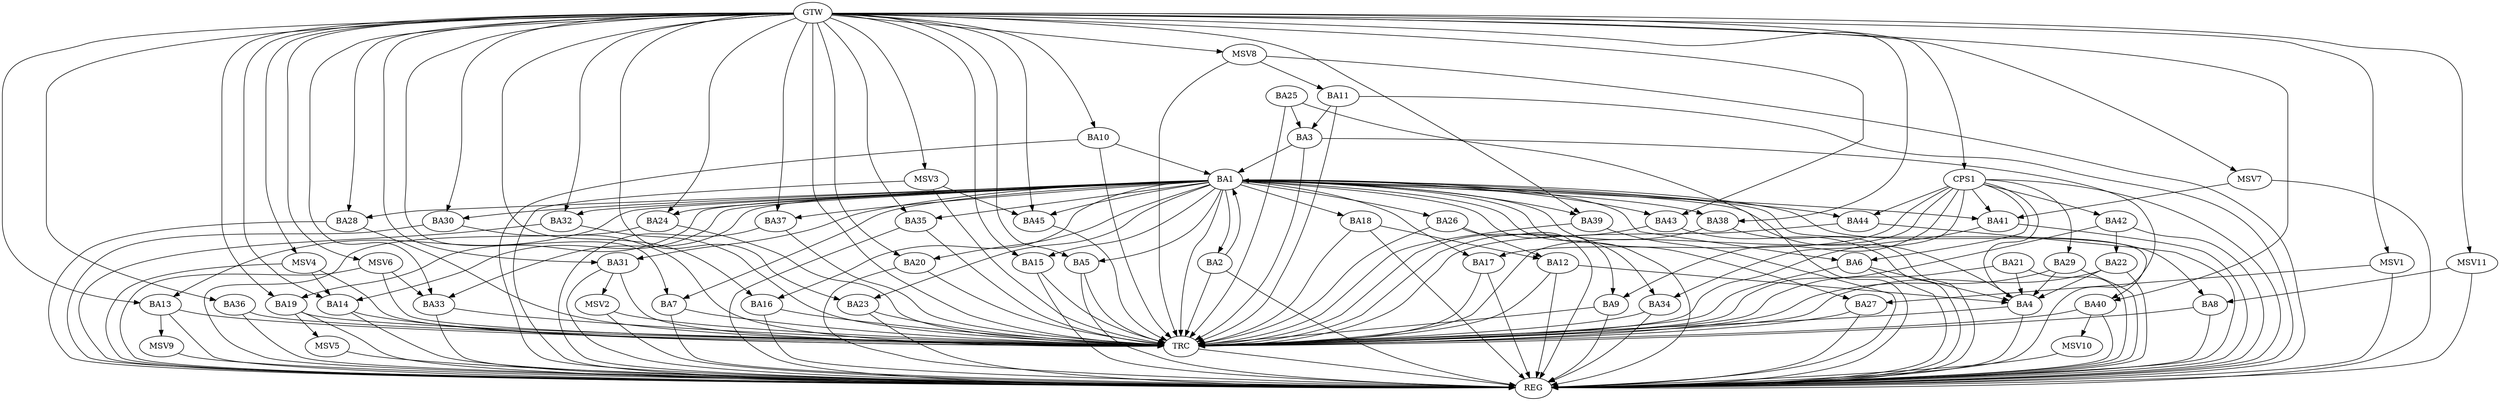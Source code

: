 strict digraph G {
  BA1 [ label="BA1" ];
  BA2 [ label="BA2" ];
  BA3 [ label="BA3" ];
  BA4 [ label="BA4" ];
  BA5 [ label="BA5" ];
  BA6 [ label="BA6" ];
  BA7 [ label="BA7" ];
  BA8 [ label="BA8" ];
  BA9 [ label="BA9" ];
  BA10 [ label="BA10" ];
  BA11 [ label="BA11" ];
  BA12 [ label="BA12" ];
  BA13 [ label="BA13" ];
  BA14 [ label="BA14" ];
  BA15 [ label="BA15" ];
  BA16 [ label="BA16" ];
  BA17 [ label="BA17" ];
  BA18 [ label="BA18" ];
  BA19 [ label="BA19" ];
  BA20 [ label="BA20" ];
  BA21 [ label="BA21" ];
  BA22 [ label="BA22" ];
  BA23 [ label="BA23" ];
  BA24 [ label="BA24" ];
  BA25 [ label="BA25" ];
  BA26 [ label="BA26" ];
  BA27 [ label="BA27" ];
  BA28 [ label="BA28" ];
  BA29 [ label="BA29" ];
  BA30 [ label="BA30" ];
  BA31 [ label="BA31" ];
  BA32 [ label="BA32" ];
  BA33 [ label="BA33" ];
  BA34 [ label="BA34" ];
  BA35 [ label="BA35" ];
  BA36 [ label="BA36" ];
  BA37 [ label="BA37" ];
  BA38 [ label="BA38" ];
  BA39 [ label="BA39" ];
  BA40 [ label="BA40" ];
  BA41 [ label="BA41" ];
  BA42 [ label="BA42" ];
  BA43 [ label="BA43" ];
  BA44 [ label="BA44" ];
  BA45 [ label="BA45" ];
  CPS1 [ label="CPS1" ];
  GTW [ label="GTW" ];
  REG [ label="REG" ];
  TRC [ label="TRC" ];
  MSV1 [ label="MSV1" ];
  MSV2 [ label="MSV2" ];
  MSV3 [ label="MSV3" ];
  MSV4 [ label="MSV4" ];
  MSV5 [ label="MSV5" ];
  MSV6 [ label="MSV6" ];
  MSV7 [ label="MSV7" ];
  MSV8 [ label="MSV8" ];
  MSV9 [ label="MSV9" ];
  MSV10 [ label="MSV10" ];
  MSV11 [ label="MSV11" ];
  BA1 -> BA2;
  BA2 -> BA1;
  BA3 -> BA1;
  BA4 -> BA1;
  BA6 -> BA4;
  BA10 -> BA1;
  BA11 -> BA3;
  BA12 -> BA4;
  BA18 -> BA12;
  BA21 -> BA4;
  BA22 -> BA4;
  BA25 -> BA3;
  BA26 -> BA12;
  BA29 -> BA4;
  BA42 -> BA22;
  CPS1 -> BA29;
  CPS1 -> BA17;
  CPS1 -> BA44;
  CPS1 -> BA42;
  CPS1 -> BA4;
  CPS1 -> BA34;
  CPS1 -> BA6;
  CPS1 -> BA41;
  CPS1 -> BA9;
  GTW -> BA5;
  GTW -> BA7;
  GTW -> BA10;
  GTW -> BA13;
  GTW -> BA14;
  GTW -> BA15;
  GTW -> BA16;
  GTW -> BA19;
  GTW -> BA20;
  GTW -> BA23;
  GTW -> BA24;
  GTW -> BA28;
  GTW -> BA30;
  GTW -> BA31;
  GTW -> BA32;
  GTW -> BA33;
  GTW -> BA35;
  GTW -> BA36;
  GTW -> BA37;
  GTW -> BA38;
  GTW -> BA39;
  GTW -> BA40;
  GTW -> BA43;
  GTW -> BA45;
  GTW -> CPS1;
  BA1 -> REG;
  BA2 -> REG;
  BA3 -> REG;
  BA4 -> REG;
  BA5 -> REG;
  BA6 -> REG;
  BA7 -> REG;
  BA8 -> REG;
  BA9 -> REG;
  BA10 -> REG;
  BA11 -> REG;
  BA12 -> REG;
  BA13 -> REG;
  BA14 -> REG;
  BA15 -> REG;
  BA16 -> REG;
  BA17 -> REG;
  BA18 -> REG;
  BA19 -> REG;
  BA20 -> REG;
  BA21 -> REG;
  BA22 -> REG;
  BA23 -> REG;
  BA24 -> REG;
  BA25 -> REG;
  BA26 -> REG;
  BA27 -> REG;
  BA28 -> REG;
  BA29 -> REG;
  BA30 -> REG;
  BA31 -> REG;
  BA32 -> REG;
  BA33 -> REG;
  BA34 -> REG;
  BA35 -> REG;
  BA36 -> REG;
  BA37 -> REG;
  BA38 -> REG;
  BA39 -> REG;
  BA40 -> REG;
  BA41 -> REG;
  BA42 -> REG;
  BA43 -> REG;
  BA44 -> REG;
  CPS1 -> REG;
  BA1 -> TRC;
  BA2 -> TRC;
  BA3 -> TRC;
  BA4 -> TRC;
  BA5 -> TRC;
  BA6 -> TRC;
  BA7 -> TRC;
  BA8 -> TRC;
  BA9 -> TRC;
  BA10 -> TRC;
  BA11 -> TRC;
  BA12 -> TRC;
  BA13 -> TRC;
  BA14 -> TRC;
  BA15 -> TRC;
  BA16 -> TRC;
  BA17 -> TRC;
  BA18 -> TRC;
  BA19 -> TRC;
  BA20 -> TRC;
  BA21 -> TRC;
  BA22 -> TRC;
  BA23 -> TRC;
  BA24 -> TRC;
  BA25 -> TRC;
  BA26 -> TRC;
  BA27 -> TRC;
  BA28 -> TRC;
  BA29 -> TRC;
  BA30 -> TRC;
  BA31 -> TRC;
  BA32 -> TRC;
  BA33 -> TRC;
  BA34 -> TRC;
  BA35 -> TRC;
  BA36 -> TRC;
  BA37 -> TRC;
  BA38 -> TRC;
  BA39 -> TRC;
  BA40 -> TRC;
  BA41 -> TRC;
  BA42 -> TRC;
  BA43 -> TRC;
  BA44 -> TRC;
  BA45 -> TRC;
  CPS1 -> TRC;
  GTW -> TRC;
  TRC -> REG;
  BA1 -> BA14;
  BA1 -> BA15;
  BA1 -> BA41;
  BA1 -> BA39;
  BA1 -> BA28;
  BA1 -> BA23;
  BA1 -> BA20;
  BA1 -> BA45;
  BA1 -> BA30;
  BA1 -> BA5;
  BA1 -> BA26;
  BA1 -> BA24;
  BA1 -> BA32;
  BA1 -> BA6;
  BA1 -> BA27;
  BA1 -> BA17;
  BA1 -> BA13;
  BA1 -> BA40;
  BA1 -> BA37;
  BA1 -> BA31;
  BA1 -> BA18;
  BA1 -> BA44;
  BA1 -> BA16;
  BA1 -> BA19;
  BA1 -> BA34;
  BA1 -> BA9;
  BA1 -> BA38;
  BA1 -> BA8;
  BA1 -> BA35;
  BA1 -> BA33;
  BA1 -> BA7;
  BA1 -> BA43;
  MSV1 -> BA27;
  GTW -> MSV1;
  MSV1 -> REG;
  BA31 -> MSV2;
  MSV2 -> REG;
  MSV2 -> TRC;
  MSV3 -> BA45;
  GTW -> MSV3;
  MSV3 -> REG;
  MSV3 -> TRC;
  MSV4 -> BA14;
  GTW -> MSV4;
  MSV4 -> REG;
  MSV4 -> TRC;
  BA19 -> MSV5;
  MSV5 -> REG;
  MSV6 -> BA33;
  GTW -> MSV6;
  MSV6 -> REG;
  MSV6 -> TRC;
  MSV7 -> BA41;
  GTW -> MSV7;
  MSV7 -> REG;
  MSV8 -> BA11;
  GTW -> MSV8;
  MSV8 -> REG;
  MSV8 -> TRC;
  BA13 -> MSV9;
  MSV9 -> REG;
  BA40 -> MSV10;
  MSV10 -> REG;
  MSV11 -> BA8;
  GTW -> MSV11;
  MSV11 -> REG;
}

